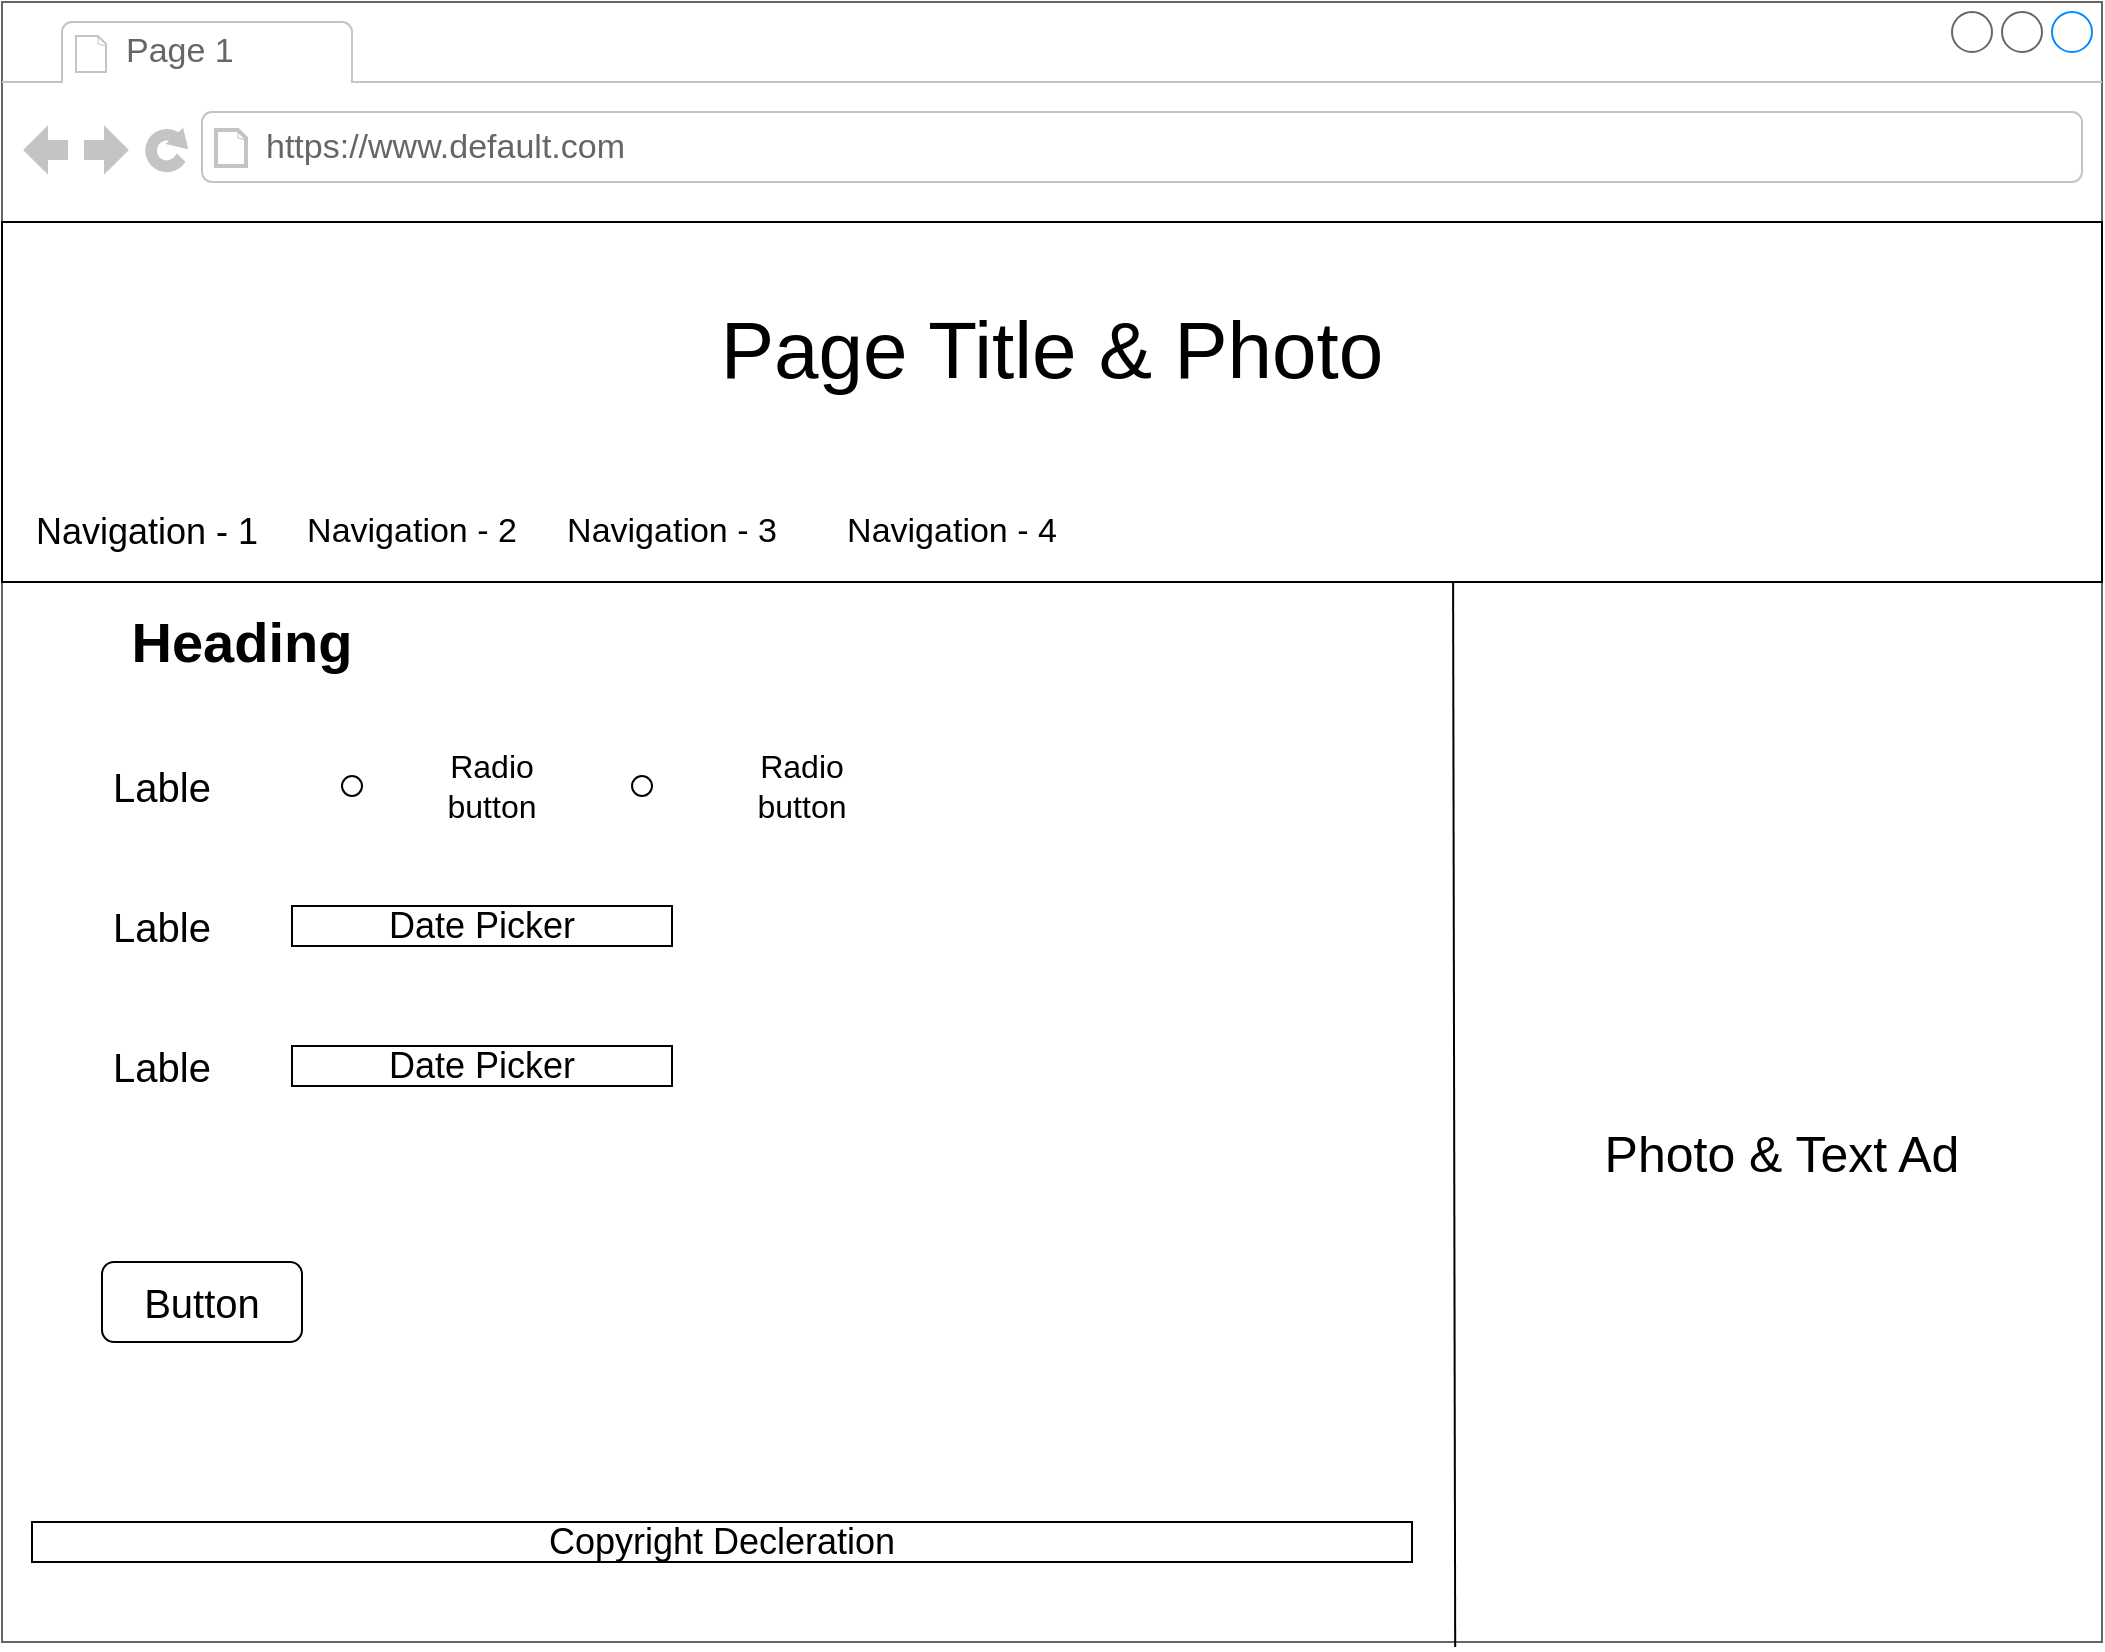 <mxfile version="14.5.1" type="device"><diagram name="Page-1" id="2cc2dc42-3aac-f2a9-1cec-7a8b7cbee084"><mxGraphModel dx="2468" dy="792" grid="1" gridSize="10" guides="1" tooltips="1" connect="1" arrows="1" fold="1" page="1" pageScale="1" pageWidth="1100" pageHeight="850" background="#ffffff" math="0" shadow="0"><root><mxCell id="0"/><mxCell id="1" parent="0"/><mxCell id="7026571954dc6520-1" value="" style="strokeWidth=1;shadow=0;dashed=0;align=center;html=1;shape=mxgraph.mockup.containers.browserWindow;rSize=0;strokeColor=#666666;mainText=,;recursiveResize=0;rounded=0;labelBackgroundColor=none;fontFamily=Verdana;fontSize=12" parent="1" vertex="1"><mxGeometry x="-110" y="150" width="1050" height="820" as="geometry"/></mxCell><mxCell id="7026571954dc6520-2" value="Page 1" style="strokeWidth=1;shadow=0;dashed=0;align=center;html=1;shape=mxgraph.mockup.containers.anchor;fontSize=17;fontColor=#666666;align=left;" parent="7026571954dc6520-1" vertex="1"><mxGeometry x="60" y="12" width="110" height="26" as="geometry"/></mxCell><mxCell id="7026571954dc6520-3" value="https://www.default.com" style="strokeWidth=1;shadow=0;dashed=0;align=center;html=1;shape=mxgraph.mockup.containers.anchor;rSize=0;fontSize=17;fontColor=#666666;align=left;" parent="7026571954dc6520-1" vertex="1"><mxGeometry x="130" y="60" width="250" height="26" as="geometry"/></mxCell><mxCell id="7026571954dc6520-4" value="Page Title" style="text;html=1;points=[];align=left;verticalAlign=top;spacingTop=-4;fontSize=30;fontFamily=Verdana" parent="7026571954dc6520-1" vertex="1"><mxGeometry x="435" y="170" width="180" height="50" as="geometry"/></mxCell><mxCell id="-s1NBA6lgjeysHJ42Jtl-4" value="" style="rounded=0;whiteSpace=wrap;html=1;" parent="7026571954dc6520-1" vertex="1"><mxGeometry y="110" width="1050" height="180" as="geometry"/></mxCell><mxCell id="-s1NBA6lgjeysHJ42Jtl-5" value="&lt;font style=&quot;font-size: 40px&quot;&gt;Page Title &amp;amp; Photo&lt;/font&gt;" style="text;html=1;strokeColor=none;fillColor=none;align=center;verticalAlign=middle;whiteSpace=wrap;rounded=0;" parent="7026571954dc6520-1" vertex="1"><mxGeometry x="325" y="140" width="400" height="65" as="geometry"/></mxCell><mxCell id="-s1NBA6lgjeysHJ42Jtl-6" value="" style="endArrow=none;html=1;entryX=0.691;entryY=1;entryDx=0;entryDy=0;entryPerimeter=0;exitX=0.692;exitY=1.003;exitDx=0;exitDy=0;exitPerimeter=0;" parent="7026571954dc6520-1" source="7026571954dc6520-1" target="-s1NBA6lgjeysHJ42Jtl-4" edge="1"><mxGeometry width="50" height="50" relative="1" as="geometry"><mxPoint x="726" y="810" as="sourcePoint"/><mxPoint x="600" y="470" as="targetPoint"/></mxGeometry></mxCell><mxCell id="-s1NBA6lgjeysHJ42Jtl-7" value="&lt;font style=&quot;font-size: 25px&quot;&gt;Photo &amp;amp; Text Ad&lt;/font&gt;" style="text;html=1;strokeColor=none;fillColor=none;align=center;verticalAlign=middle;whiteSpace=wrap;rounded=0;" parent="7026571954dc6520-1" vertex="1"><mxGeometry x="800" y="550" width="180" height="50" as="geometry"/></mxCell><mxCell id="-s1NBA6lgjeysHJ42Jtl-10" value="&lt;font&gt;&lt;font style=&quot;font-size: 17px&quot;&gt;Navigation - 2&lt;/font&gt;&lt;br&gt;&lt;/font&gt;" style="text;html=1;strokeColor=none;fillColor=none;align=center;verticalAlign=middle;whiteSpace=wrap;rounded=0;" parent="7026571954dc6520-1" vertex="1"><mxGeometry x="145" y="245" width="120" height="40" as="geometry"/></mxCell><mxCell id="-s1NBA6lgjeysHJ42Jtl-11" value="&lt;font style=&quot;font-size: 17px&quot;&gt;Navigation - 3&lt;/font&gt;" style="text;html=1;strokeColor=none;fillColor=none;align=center;verticalAlign=middle;whiteSpace=wrap;rounded=0;" parent="7026571954dc6520-1" vertex="1"><mxGeometry x="270" y="245" width="130" height="40" as="geometry"/></mxCell><mxCell id="-s1NBA6lgjeysHJ42Jtl-12" value="&lt;font style=&quot;font-size: 17px&quot;&gt;Navigation - 4&lt;/font&gt;" style="text;html=1;strokeColor=none;fillColor=none;align=center;verticalAlign=middle;whiteSpace=wrap;rounded=0;" parent="7026571954dc6520-1" vertex="1"><mxGeometry x="410" y="245" width="130" height="40" as="geometry"/></mxCell><mxCell id="-s1NBA6lgjeysHJ42Jtl-19" value="" style="ellipse;whiteSpace=wrap;html=1;aspect=fixed;strokeColor=#000000;" parent="7026571954dc6520-1" vertex="1"><mxGeometry x="170" y="387" width="10" height="10" as="geometry"/></mxCell><mxCell id="-s1NBA6lgjeysHJ42Jtl-21" value="&lt;font style=&quot;font-size: 16px&quot;&gt;Radio button&lt;/font&gt;" style="text;html=1;strokeColor=none;fillColor=none;align=center;verticalAlign=middle;whiteSpace=wrap;rounded=0;" parent="7026571954dc6520-1" vertex="1"><mxGeometry x="215" y="371.5" width="60" height="41" as="geometry"/></mxCell><mxCell id="-s1NBA6lgjeysHJ42Jtl-54" value="&lt;font style=&quot;font-size: 16px&quot;&gt;Radio button&lt;/font&gt;" style="text;html=1;strokeColor=none;fillColor=none;align=center;verticalAlign=middle;whiteSpace=wrap;rounded=0;" parent="7026571954dc6520-1" vertex="1"><mxGeometry x="370" y="371.5" width="60" height="41" as="geometry"/></mxCell><mxCell id="-s1NBA6lgjeysHJ42Jtl-59" value="&lt;font style=&quot;font-size: 20px&quot;&gt;Lable&lt;/font&gt;" style="text;html=1;strokeColor=none;fillColor=none;align=center;verticalAlign=middle;whiteSpace=wrap;rounded=0;" parent="7026571954dc6520-1" vertex="1"><mxGeometry x="30" y="380" width="100" height="24" as="geometry"/></mxCell><mxCell id="-s1NBA6lgjeysHJ42Jtl-63" value="" style="rounded=1;whiteSpace=wrap;html=1;strokeColor=#000000;" parent="7026571954dc6520-1" vertex="1"><mxGeometry x="50" y="630" width="100" height="40" as="geometry"/></mxCell><mxCell id="-s1NBA6lgjeysHJ42Jtl-64" value="&lt;font style=&quot;font-size: 20px&quot;&gt;Button&lt;/font&gt;" style="text;html=1;strokeColor=none;fillColor=none;align=center;verticalAlign=middle;whiteSpace=wrap;rounded=0;" parent="7026571954dc6520-1" vertex="1"><mxGeometry x="50" y="630" width="100" height="40" as="geometry"/></mxCell><mxCell id="-s1NBA6lgjeysHJ42Jtl-65" value="&lt;font style=&quot;font-size: 18px&quot;&gt;Date Picker&lt;/font&gt;" style="text;html=1;fillColor=none;align=center;verticalAlign=middle;whiteSpace=wrap;rounded=0;strokeColor=#000000;" parent="7026571954dc6520-1" vertex="1"><mxGeometry x="145" y="452" width="190" height="20" as="geometry"/></mxCell><mxCell id="-s1NBA6lgjeysHJ42Jtl-66" value="&lt;font style=&quot;font-size: 18px&quot;&gt;Date Picker&lt;/font&gt;" style="text;html=1;fillColor=none;align=center;verticalAlign=middle;whiteSpace=wrap;rounded=0;strokeColor=#000000;" parent="7026571954dc6520-1" vertex="1"><mxGeometry x="145" y="522" width="190" height="20" as="geometry"/></mxCell><mxCell id="-s1NBA6lgjeysHJ42Jtl-67" value="&lt;font style=&quot;font-size: 20px&quot;&gt;Lable&lt;/font&gt;" style="text;html=1;strokeColor=none;fillColor=none;align=center;verticalAlign=middle;whiteSpace=wrap;rounded=0;" parent="7026571954dc6520-1" vertex="1"><mxGeometry x="30" y="450" width="100" height="24" as="geometry"/></mxCell><mxCell id="-s1NBA6lgjeysHJ42Jtl-68" value="&lt;font style=&quot;font-size: 20px&quot;&gt;Lable&lt;/font&gt;" style="text;html=1;strokeColor=none;fillColor=none;align=center;verticalAlign=middle;whiteSpace=wrap;rounded=0;" parent="7026571954dc6520-1" vertex="1"><mxGeometry x="30" y="520" width="100" height="24" as="geometry"/></mxCell><mxCell id="-s1NBA6lgjeysHJ42Jtl-69" value="&lt;font style=&quot;font-size: 18px&quot;&gt;Navigation - 1&lt;/font&gt;" style="text;html=1;strokeColor=none;fillColor=none;align=center;verticalAlign=middle;whiteSpace=wrap;rounded=0;" parent="7026571954dc6520-1" vertex="1"><mxGeometry x="15" y="245" width="115" height="40" as="geometry"/></mxCell><mxCell id="-s1NBA6lgjeysHJ42Jtl-70" value="&lt;font size=&quot;1&quot;&gt;&lt;b style=&quot;font-size: 28px&quot;&gt;Heading&lt;/b&gt;&lt;/font&gt;" style="text;html=1;strokeColor=none;fillColor=none;align=center;verticalAlign=middle;whiteSpace=wrap;rounded=0;" parent="7026571954dc6520-1" vertex="1"><mxGeometry x="50" y="290" width="140" height="60" as="geometry"/></mxCell><mxCell id="-s1NBA6lgjeysHJ42Jtl-72" value="&lt;font style=&quot;font-size: 18px&quot;&gt;Copyright Decleration&lt;/font&gt;" style="text;html=1;fillColor=none;align=center;verticalAlign=middle;whiteSpace=wrap;rounded=0;strokeColor=#000000;" parent="7026571954dc6520-1" vertex="1"><mxGeometry x="15" y="760" width="690" height="20" as="geometry"/></mxCell><mxCell id="-s1NBA6lgjeysHJ42Jtl-20" value="" style="ellipse;whiteSpace=wrap;html=1;aspect=fixed;strokeColor=#000000;" parent="7026571954dc6520-1" vertex="1"><mxGeometry x="315" y="387" width="10" height="10" as="geometry"/></mxCell></root></mxGraphModel></diagram></mxfile>